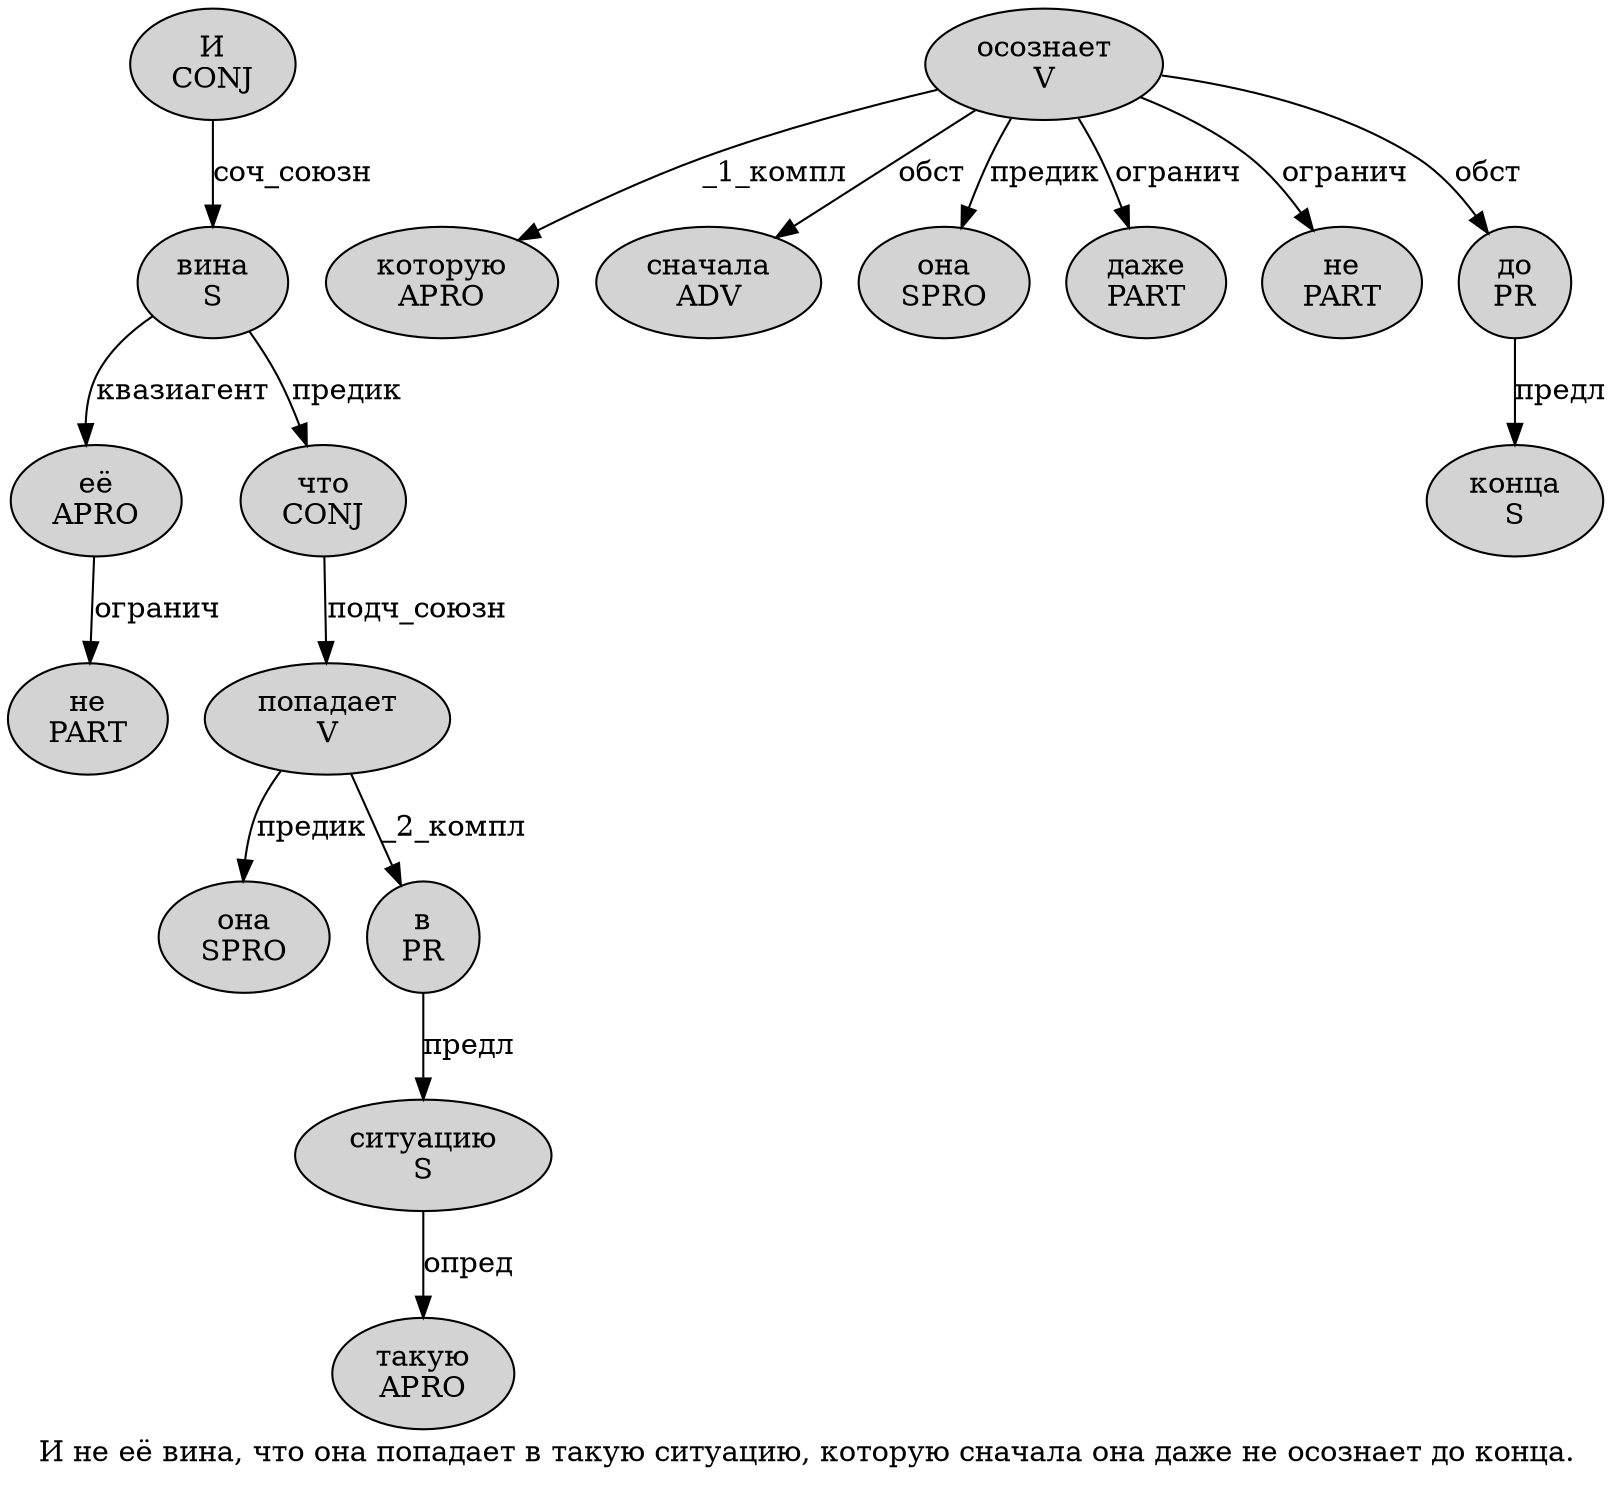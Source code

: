 digraph SENTENCE_1441 {
	graph [label="И не её вина, что она попадает в такую ситуацию, которую сначала она даже не осознает до конца."]
	node [style=filled]
		0 [label="И
CONJ" color="" fillcolor=lightgray penwidth=1 shape=ellipse]
		1 [label="не
PART" color="" fillcolor=lightgray penwidth=1 shape=ellipse]
		2 [label="её
APRO" color="" fillcolor=lightgray penwidth=1 shape=ellipse]
		3 [label="вина
S" color="" fillcolor=lightgray penwidth=1 shape=ellipse]
		5 [label="что
CONJ" color="" fillcolor=lightgray penwidth=1 shape=ellipse]
		6 [label="она
SPRO" color="" fillcolor=lightgray penwidth=1 shape=ellipse]
		7 [label="попадает
V" color="" fillcolor=lightgray penwidth=1 shape=ellipse]
		8 [label="в
PR" color="" fillcolor=lightgray penwidth=1 shape=ellipse]
		9 [label="такую
APRO" color="" fillcolor=lightgray penwidth=1 shape=ellipse]
		10 [label="ситуацию
S" color="" fillcolor=lightgray penwidth=1 shape=ellipse]
		12 [label="которую
APRO" color="" fillcolor=lightgray penwidth=1 shape=ellipse]
		13 [label="сначала
ADV" color="" fillcolor=lightgray penwidth=1 shape=ellipse]
		14 [label="она
SPRO" color="" fillcolor=lightgray penwidth=1 shape=ellipse]
		15 [label="даже
PART" color="" fillcolor=lightgray penwidth=1 shape=ellipse]
		16 [label="не
PART" color="" fillcolor=lightgray penwidth=1 shape=ellipse]
		17 [label="осознает
V" color="" fillcolor=lightgray penwidth=1 shape=ellipse]
		18 [label="до
PR" color="" fillcolor=lightgray penwidth=1 shape=ellipse]
		19 [label="конца
S" color="" fillcolor=lightgray penwidth=1 shape=ellipse]
			0 -> 3 [label="соч_союзн"]
			5 -> 7 [label="подч_союзн"]
			18 -> 19 [label="предл"]
			17 -> 12 [label="_1_компл"]
			17 -> 13 [label="обст"]
			17 -> 14 [label="предик"]
			17 -> 15 [label="огранич"]
			17 -> 16 [label="огранич"]
			17 -> 18 [label="обст"]
			8 -> 10 [label="предл"]
			2 -> 1 [label="огранич"]
			7 -> 6 [label="предик"]
			7 -> 8 [label="_2_компл"]
			10 -> 9 [label="опред"]
			3 -> 2 [label="квазиагент"]
			3 -> 5 [label="предик"]
}